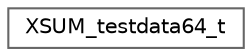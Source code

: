 digraph "类继承关系图"
{
 // LATEX_PDF_SIZE
  bgcolor="transparent";
  edge [fontname=Helvetica,fontsize=10,labelfontname=Helvetica,labelfontsize=10];
  node [fontname=Helvetica,fontsize=10,shape=box,height=0.2,width=0.4];
  rankdir="LR";
  Node0 [id="Node000000",label="XSUM_testdata64_t",height=0.2,width=0.4,color="grey40", fillcolor="white", style="filled",URL="$struct_x_s_u_m__testdata64__t.html",tooltip=" "];
}
